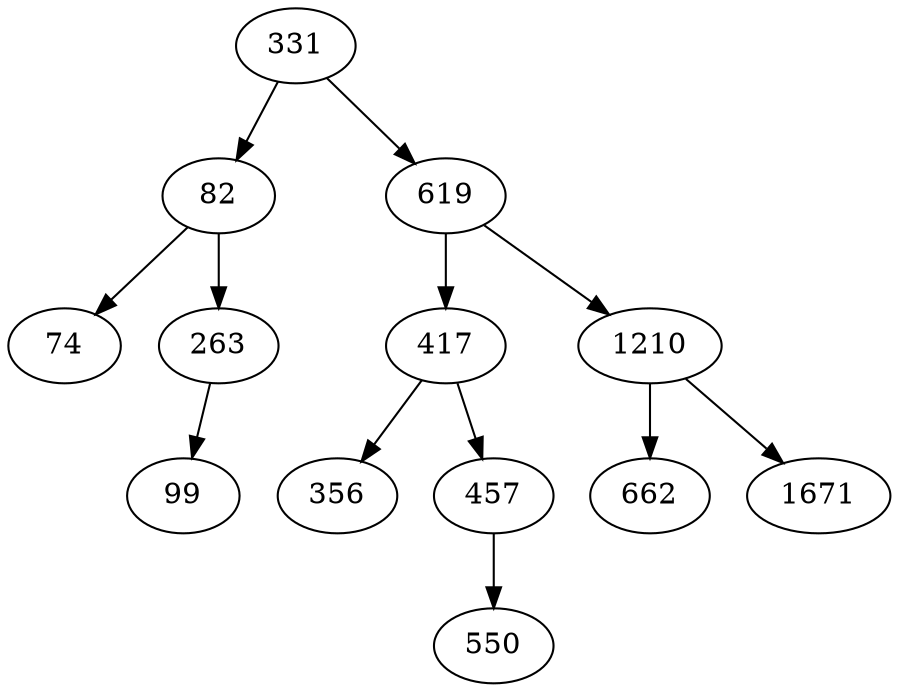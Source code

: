 digraph AVLBaum
{
331 -> 82;
331 -> 619;
82 -> 74;
82 -> 263;
263 -> 99;
619 -> 417;
619 -> 1210;
417 -> 356;
417 -> 457;
457 -> 550;
1210 -> 662;
1210 -> 1671;
}

